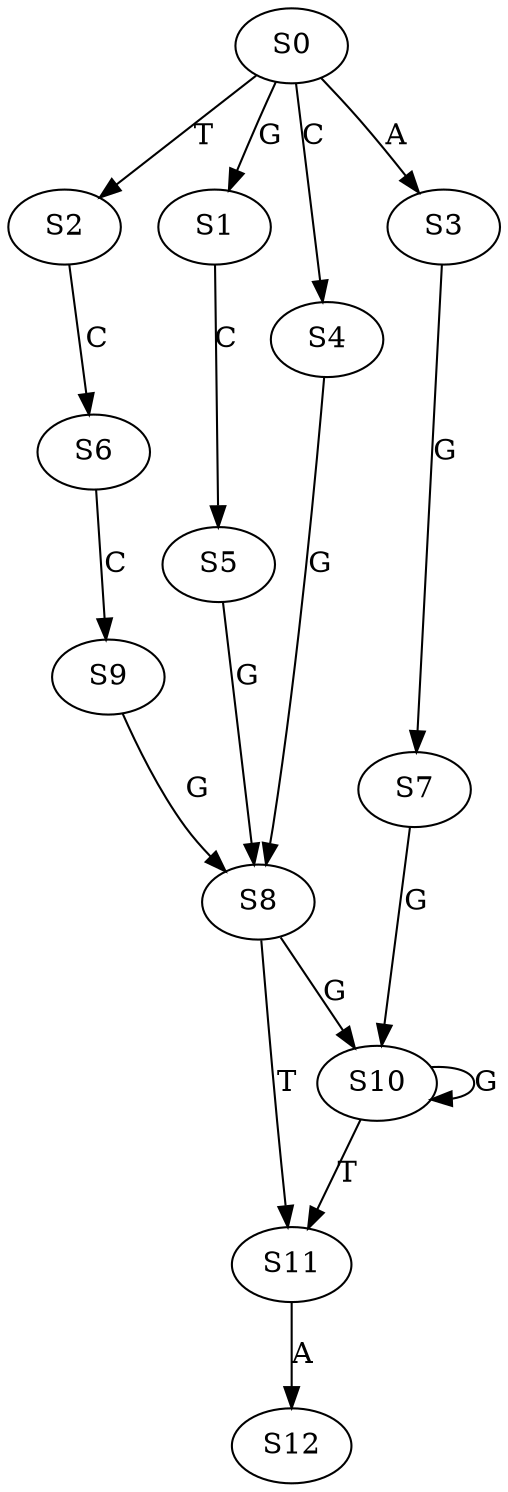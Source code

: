 strict digraph  {
	S0 -> S1 [ label = G ];
	S0 -> S2 [ label = T ];
	S0 -> S3 [ label = A ];
	S0 -> S4 [ label = C ];
	S1 -> S5 [ label = C ];
	S2 -> S6 [ label = C ];
	S3 -> S7 [ label = G ];
	S4 -> S8 [ label = G ];
	S5 -> S8 [ label = G ];
	S6 -> S9 [ label = C ];
	S7 -> S10 [ label = G ];
	S8 -> S10 [ label = G ];
	S8 -> S11 [ label = T ];
	S9 -> S8 [ label = G ];
	S10 -> S11 [ label = T ];
	S10 -> S10 [ label = G ];
	S11 -> S12 [ label = A ];
}
